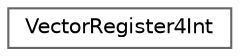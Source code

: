 digraph "Graphical Class Hierarchy"
{
 // INTERACTIVE_SVG=YES
 // LATEX_PDF_SIZE
  bgcolor="transparent";
  edge [fontname=Helvetica,fontsize=10,labelfontname=Helvetica,labelfontsize=10];
  node [fontname=Helvetica,fontsize=10,shape=box,height=0.2,width=0.4];
  rankdir="LR";
  Node0 [id="Node000000",label="VectorRegister4Int",height=0.2,width=0.4,color="grey40", fillcolor="white", style="filled",URL="$d9/d07/structVectorRegister4Int.html",tooltip="int32[4] vector register type, where the first int32 (X) is stored in the lowest 32 bits,..."];
}
